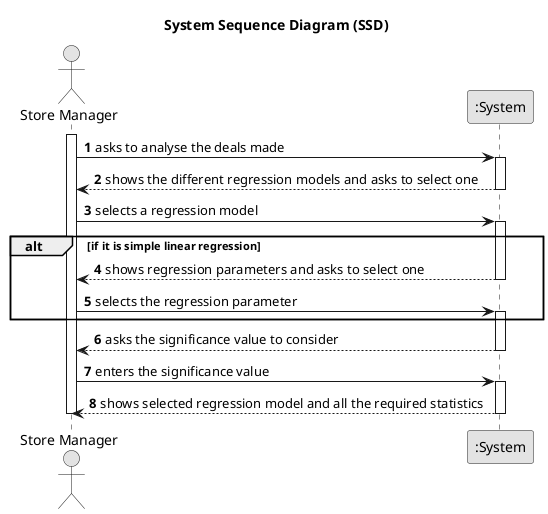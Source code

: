 @startuml
skinparam monochrome true
skinparam packageStyle rectangle
skinparam shadowing false

title System Sequence Diagram (SSD)

autonumber

actor "Store Manager" as SM
participant ":System" as System

activate SM

    SM -> System : asks to analyse the deals made
    activate System

        System --> SM : shows the different regression models and asks to select one
    deactivate System

    SM -> System : selects a regression model
    activate System

        alt if it is simple linear regression

            System --> SM : shows regression parameters and asks to select one
        deactivate System

            SM -> System : selects the regression parameter
            activate System
        end

            System --> SM : asks the significance value to consider
        deactivate System

        SM -> System : enters the significance value
        activate System

            System --> SM : shows selected regression model and all the required statistics
        deactivate System
deactivate SM

@enduml